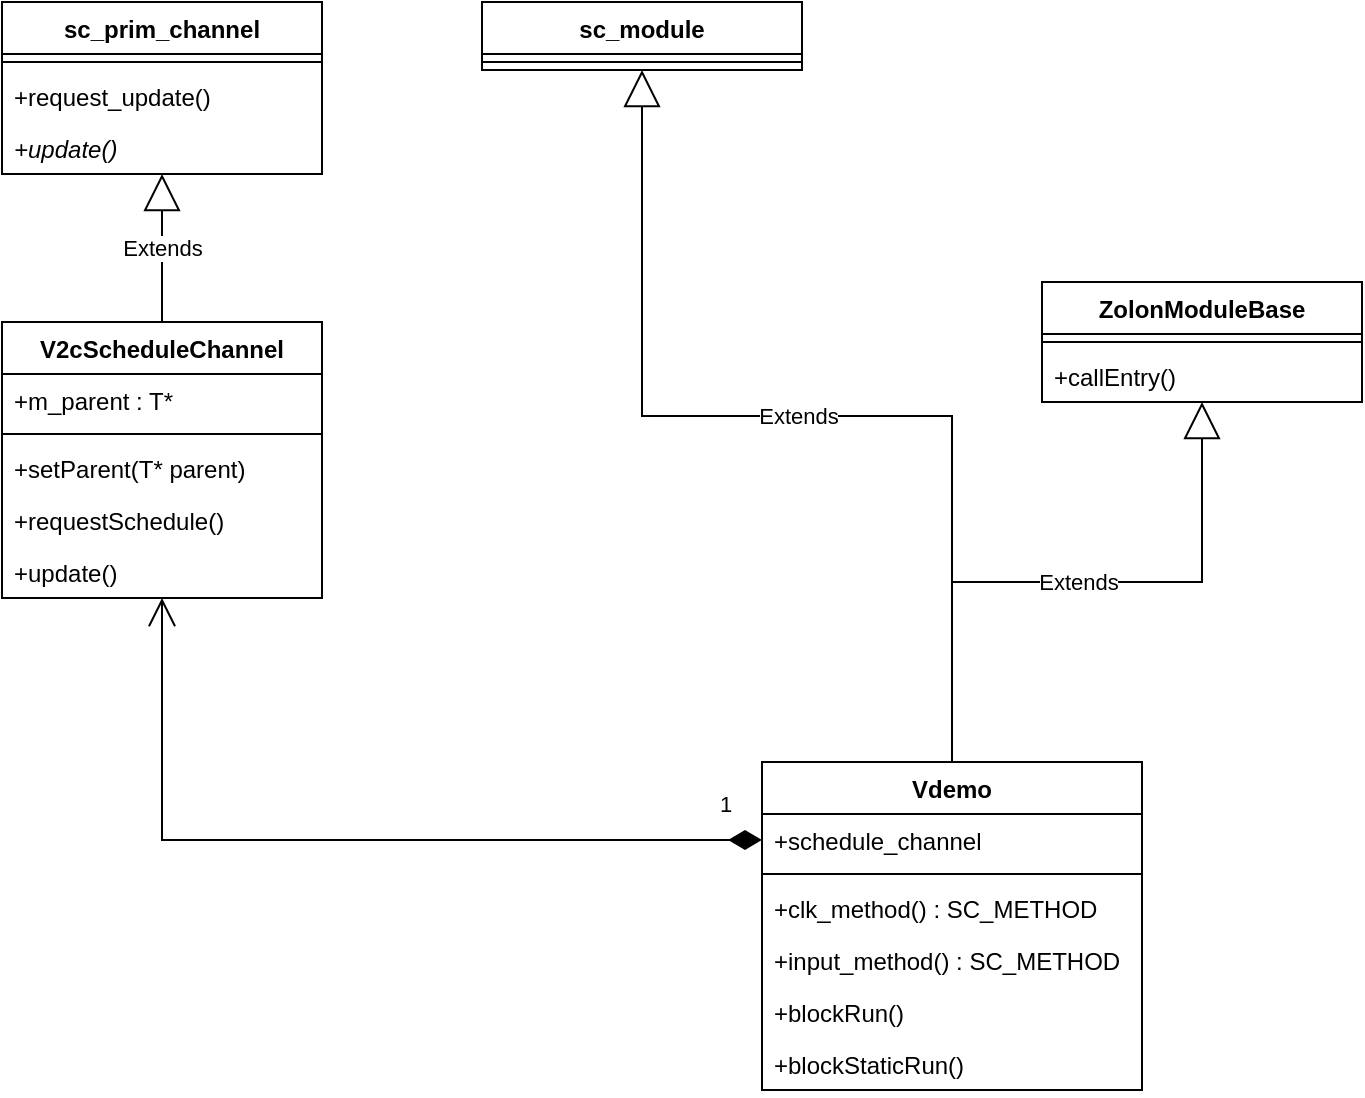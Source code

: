 <mxfile version="20.8.23" type="github">
  <diagram name="第 1 页" id="fGhIHJrPyTtKtBoyeVg_">
    <mxGraphModel dx="1434" dy="764" grid="1" gridSize="10" guides="1" tooltips="1" connect="1" arrows="1" fold="1" page="1" pageScale="1" pageWidth="1169" pageHeight="827" math="0" shadow="0">
      <root>
        <mxCell id="0" />
        <mxCell id="1" parent="0" />
        <mxCell id="duSoI6dZFCWEYL_Ry5JY-5" value="sc_prim_channel" style="swimlane;fontStyle=1;align=center;verticalAlign=top;childLayout=stackLayout;horizontal=1;startSize=26;horizontalStack=0;resizeParent=1;resizeParentMax=0;resizeLast=0;collapsible=1;marginBottom=0;" vertex="1" parent="1">
          <mxGeometry x="100" y="130" width="160" height="86" as="geometry" />
        </mxCell>
        <mxCell id="duSoI6dZFCWEYL_Ry5JY-7" value="" style="line;strokeWidth=1;fillColor=none;align=left;verticalAlign=middle;spacingTop=-1;spacingLeft=3;spacingRight=3;rotatable=0;labelPosition=right;points=[];portConstraint=eastwest;strokeColor=inherit;" vertex="1" parent="duSoI6dZFCWEYL_Ry5JY-5">
          <mxGeometry y="26" width="160" height="8" as="geometry" />
        </mxCell>
        <mxCell id="duSoI6dZFCWEYL_Ry5JY-8" value="+request_update()" style="text;strokeColor=none;fillColor=none;align=left;verticalAlign=top;spacingLeft=4;spacingRight=4;overflow=hidden;rotatable=0;points=[[0,0.5],[1,0.5]];portConstraint=eastwest;" vertex="1" parent="duSoI6dZFCWEYL_Ry5JY-5">
          <mxGeometry y="34" width="160" height="26" as="geometry" />
        </mxCell>
        <mxCell id="duSoI6dZFCWEYL_Ry5JY-9" value="+update()" style="text;strokeColor=none;fillColor=none;align=left;verticalAlign=top;spacingLeft=4;spacingRight=4;overflow=hidden;rotatable=0;points=[[0,0.5],[1,0.5]];portConstraint=eastwest;fontStyle=2" vertex="1" parent="duSoI6dZFCWEYL_Ry5JY-5">
          <mxGeometry y="60" width="160" height="26" as="geometry" />
        </mxCell>
        <mxCell id="duSoI6dZFCWEYL_Ry5JY-10" value="V2cScheduleChannel" style="swimlane;fontStyle=1;align=center;verticalAlign=top;childLayout=stackLayout;horizontal=1;startSize=26;horizontalStack=0;resizeParent=1;resizeParentMax=0;resizeLast=0;collapsible=1;marginBottom=0;" vertex="1" parent="1">
          <mxGeometry x="100" y="290" width="160" height="138" as="geometry" />
        </mxCell>
        <mxCell id="duSoI6dZFCWEYL_Ry5JY-35" value="+m_parent : T*" style="text;strokeColor=none;fillColor=none;align=left;verticalAlign=top;spacingLeft=4;spacingRight=4;overflow=hidden;rotatable=0;points=[[0,0.5],[1,0.5]];portConstraint=eastwest;" vertex="1" parent="duSoI6dZFCWEYL_Ry5JY-10">
          <mxGeometry y="26" width="160" height="26" as="geometry" />
        </mxCell>
        <mxCell id="duSoI6dZFCWEYL_Ry5JY-11" value="" style="line;strokeWidth=1;fillColor=none;align=left;verticalAlign=middle;spacingTop=-1;spacingLeft=3;spacingRight=3;rotatable=0;labelPosition=right;points=[];portConstraint=eastwest;strokeColor=inherit;" vertex="1" parent="duSoI6dZFCWEYL_Ry5JY-10">
          <mxGeometry y="52" width="160" height="8" as="geometry" />
        </mxCell>
        <mxCell id="duSoI6dZFCWEYL_Ry5JY-15" value="+setParent(T* parent)" style="text;strokeColor=none;fillColor=none;align=left;verticalAlign=top;spacingLeft=4;spacingRight=4;overflow=hidden;rotatable=0;points=[[0,0.5],[1,0.5]];portConstraint=eastwest;" vertex="1" parent="duSoI6dZFCWEYL_Ry5JY-10">
          <mxGeometry y="60" width="160" height="26" as="geometry" />
        </mxCell>
        <mxCell id="duSoI6dZFCWEYL_Ry5JY-12" value="+requestSchedule()" style="text;strokeColor=none;fillColor=none;align=left;verticalAlign=top;spacingLeft=4;spacingRight=4;overflow=hidden;rotatable=0;points=[[0,0.5],[1,0.5]];portConstraint=eastwest;" vertex="1" parent="duSoI6dZFCWEYL_Ry5JY-10">
          <mxGeometry y="86" width="160" height="26" as="geometry" />
        </mxCell>
        <mxCell id="duSoI6dZFCWEYL_Ry5JY-13" value="+update()" style="text;strokeColor=none;fillColor=none;align=left;verticalAlign=top;spacingLeft=4;spacingRight=4;overflow=hidden;rotatable=0;points=[[0,0.5],[1,0.5]];portConstraint=eastwest;" vertex="1" parent="duSoI6dZFCWEYL_Ry5JY-10">
          <mxGeometry y="112" width="160" height="26" as="geometry" />
        </mxCell>
        <mxCell id="duSoI6dZFCWEYL_Ry5JY-14" value="Extends" style="endArrow=block;endSize=16;endFill=0;html=1;rounded=0;edgeStyle=orthogonalEdgeStyle;" edge="1" parent="1" source="duSoI6dZFCWEYL_Ry5JY-10" target="duSoI6dZFCWEYL_Ry5JY-5">
          <mxGeometry width="160" relative="1" as="geometry">
            <mxPoint x="280" y="440" as="sourcePoint" />
            <mxPoint x="440" y="440" as="targetPoint" />
          </mxGeometry>
        </mxCell>
        <mxCell id="duSoI6dZFCWEYL_Ry5JY-16" value="ZolonModuleBase" style="swimlane;fontStyle=1;align=center;verticalAlign=top;childLayout=stackLayout;horizontal=1;startSize=26;horizontalStack=0;resizeParent=1;resizeParentMax=0;resizeLast=0;collapsible=1;marginBottom=0;" vertex="1" parent="1">
          <mxGeometry x="620" y="270" width="160" height="60" as="geometry" />
        </mxCell>
        <mxCell id="duSoI6dZFCWEYL_Ry5JY-17" value="" style="line;strokeWidth=1;fillColor=none;align=left;verticalAlign=middle;spacingTop=-1;spacingLeft=3;spacingRight=3;rotatable=0;labelPosition=right;points=[];portConstraint=eastwest;strokeColor=inherit;" vertex="1" parent="duSoI6dZFCWEYL_Ry5JY-16">
          <mxGeometry y="26" width="160" height="8" as="geometry" />
        </mxCell>
        <mxCell id="duSoI6dZFCWEYL_Ry5JY-18" value="+callEntry()" style="text;strokeColor=none;fillColor=none;align=left;verticalAlign=top;spacingLeft=4;spacingRight=4;overflow=hidden;rotatable=0;points=[[0,0.5],[1,0.5]];portConstraint=eastwest;" vertex="1" parent="duSoI6dZFCWEYL_Ry5JY-16">
          <mxGeometry y="34" width="160" height="26" as="geometry" />
        </mxCell>
        <mxCell id="duSoI6dZFCWEYL_Ry5JY-21" value="Vdemo" style="swimlane;fontStyle=1;align=center;verticalAlign=top;childLayout=stackLayout;horizontal=1;startSize=26;horizontalStack=0;resizeParent=1;resizeParentMax=0;resizeLast=0;collapsible=1;marginBottom=0;" vertex="1" parent="1">
          <mxGeometry x="480" y="510" width="190" height="164" as="geometry" />
        </mxCell>
        <mxCell id="duSoI6dZFCWEYL_Ry5JY-32" value="+schedule_channel" style="text;strokeColor=none;fillColor=none;align=left;verticalAlign=top;spacingLeft=4;spacingRight=4;overflow=hidden;rotatable=0;points=[[0,0.5],[1,0.5]];portConstraint=eastwest;" vertex="1" parent="duSoI6dZFCWEYL_Ry5JY-21">
          <mxGeometry y="26" width="190" height="26" as="geometry" />
        </mxCell>
        <mxCell id="duSoI6dZFCWEYL_Ry5JY-22" value="" style="line;strokeWidth=1;fillColor=none;align=left;verticalAlign=middle;spacingTop=-1;spacingLeft=3;spacingRight=3;rotatable=0;labelPosition=right;points=[];portConstraint=eastwest;strokeColor=inherit;" vertex="1" parent="duSoI6dZFCWEYL_Ry5JY-21">
          <mxGeometry y="52" width="190" height="8" as="geometry" />
        </mxCell>
        <mxCell id="duSoI6dZFCWEYL_Ry5JY-23" value="+clk_method() : SC_METHOD" style="text;strokeColor=none;fillColor=none;align=left;verticalAlign=top;spacingLeft=4;spacingRight=4;overflow=hidden;rotatable=0;points=[[0,0.5],[1,0.5]];portConstraint=eastwest;" vertex="1" parent="duSoI6dZFCWEYL_Ry5JY-21">
          <mxGeometry y="60" width="190" height="26" as="geometry" />
        </mxCell>
        <mxCell id="duSoI6dZFCWEYL_Ry5JY-24" value="+input_method() : SC_METHOD" style="text;strokeColor=none;fillColor=none;align=left;verticalAlign=top;spacingLeft=4;spacingRight=4;overflow=hidden;rotatable=0;points=[[0,0.5],[1,0.5]];portConstraint=eastwest;" vertex="1" parent="duSoI6dZFCWEYL_Ry5JY-21">
          <mxGeometry y="86" width="190" height="26" as="geometry" />
        </mxCell>
        <mxCell id="duSoI6dZFCWEYL_Ry5JY-25" value="+blockRun()" style="text;strokeColor=none;fillColor=none;align=left;verticalAlign=top;spacingLeft=4;spacingRight=4;overflow=hidden;rotatable=0;points=[[0,0.5],[1,0.5]];portConstraint=eastwest;" vertex="1" parent="duSoI6dZFCWEYL_Ry5JY-21">
          <mxGeometry y="112" width="190" height="26" as="geometry" />
        </mxCell>
        <mxCell id="duSoI6dZFCWEYL_Ry5JY-36" value="+blockStaticRun()" style="text;strokeColor=none;fillColor=none;align=left;verticalAlign=top;spacingLeft=4;spacingRight=4;overflow=hidden;rotatable=0;points=[[0,0.5],[1,0.5]];portConstraint=eastwest;" vertex="1" parent="duSoI6dZFCWEYL_Ry5JY-21">
          <mxGeometry y="138" width="190" height="26" as="geometry" />
        </mxCell>
        <mxCell id="duSoI6dZFCWEYL_Ry5JY-26" value="sc_module" style="swimlane;fontStyle=1;align=center;verticalAlign=top;childLayout=stackLayout;horizontal=1;startSize=26;horizontalStack=0;resizeParent=1;resizeParentMax=0;resizeLast=0;collapsible=1;marginBottom=0;" vertex="1" parent="1">
          <mxGeometry x="340" y="130" width="160" height="34" as="geometry" />
        </mxCell>
        <mxCell id="duSoI6dZFCWEYL_Ry5JY-27" value="" style="line;strokeWidth=1;fillColor=none;align=left;verticalAlign=middle;spacingTop=-1;spacingLeft=3;spacingRight=3;rotatable=0;labelPosition=right;points=[];portConstraint=eastwest;strokeColor=inherit;" vertex="1" parent="duSoI6dZFCWEYL_Ry5JY-26">
          <mxGeometry y="26" width="160" height="8" as="geometry" />
        </mxCell>
        <mxCell id="duSoI6dZFCWEYL_Ry5JY-30" value="Extends" style="endArrow=block;endSize=16;endFill=0;html=1;rounded=0;edgeStyle=orthogonalEdgeStyle;" edge="1" parent="1" source="duSoI6dZFCWEYL_Ry5JY-21" target="duSoI6dZFCWEYL_Ry5JY-26">
          <mxGeometry width="160" relative="1" as="geometry">
            <mxPoint x="210" y="400" as="sourcePoint" />
            <mxPoint x="210" y="326" as="targetPoint" />
          </mxGeometry>
        </mxCell>
        <mxCell id="duSoI6dZFCWEYL_Ry5JY-31" value="Extends" style="endArrow=block;endSize=16;endFill=0;html=1;rounded=0;edgeStyle=orthogonalEdgeStyle;" edge="1" parent="1" source="duSoI6dZFCWEYL_Ry5JY-21" target="duSoI6dZFCWEYL_Ry5JY-16">
          <mxGeometry width="160" relative="1" as="geometry">
            <mxPoint x="650" y="240" as="sourcePoint" />
            <mxPoint x="540" y="164" as="targetPoint" />
          </mxGeometry>
        </mxCell>
        <mxCell id="duSoI6dZFCWEYL_Ry5JY-34" value="1" style="endArrow=open;html=1;endSize=12;startArrow=diamondThin;startSize=14;startFill=1;edgeStyle=orthogonalEdgeStyle;align=left;verticalAlign=bottom;rounded=0;" edge="1" parent="1" source="duSoI6dZFCWEYL_Ry5JY-32" target="duSoI6dZFCWEYL_Ry5JY-10">
          <mxGeometry x="-0.891" y="-9" relative="1" as="geometry">
            <mxPoint x="450" y="520" as="sourcePoint" />
            <mxPoint x="610" y="520" as="targetPoint" />
            <mxPoint as="offset" />
          </mxGeometry>
        </mxCell>
      </root>
    </mxGraphModel>
  </diagram>
</mxfile>
